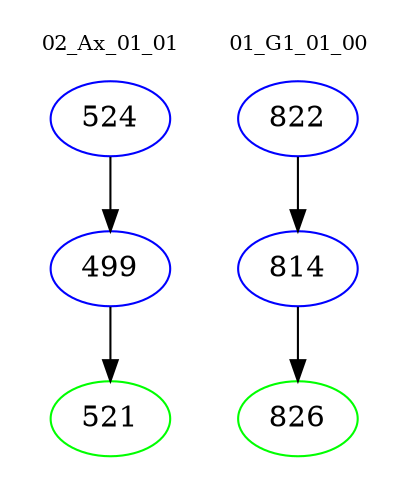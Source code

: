 digraph{
subgraph cluster_0 {
color = white
label = "02_Ax_01_01";
fontsize=10;
T0_524 [label="524", color="blue"]
T0_524 -> T0_499 [color="black"]
T0_499 [label="499", color="blue"]
T0_499 -> T0_521 [color="black"]
T0_521 [label="521", color="green"]
}
subgraph cluster_1 {
color = white
label = "01_G1_01_00";
fontsize=10;
T1_822 [label="822", color="blue"]
T1_822 -> T1_814 [color="black"]
T1_814 [label="814", color="blue"]
T1_814 -> T1_826 [color="black"]
T1_826 [label="826", color="green"]
}
}

